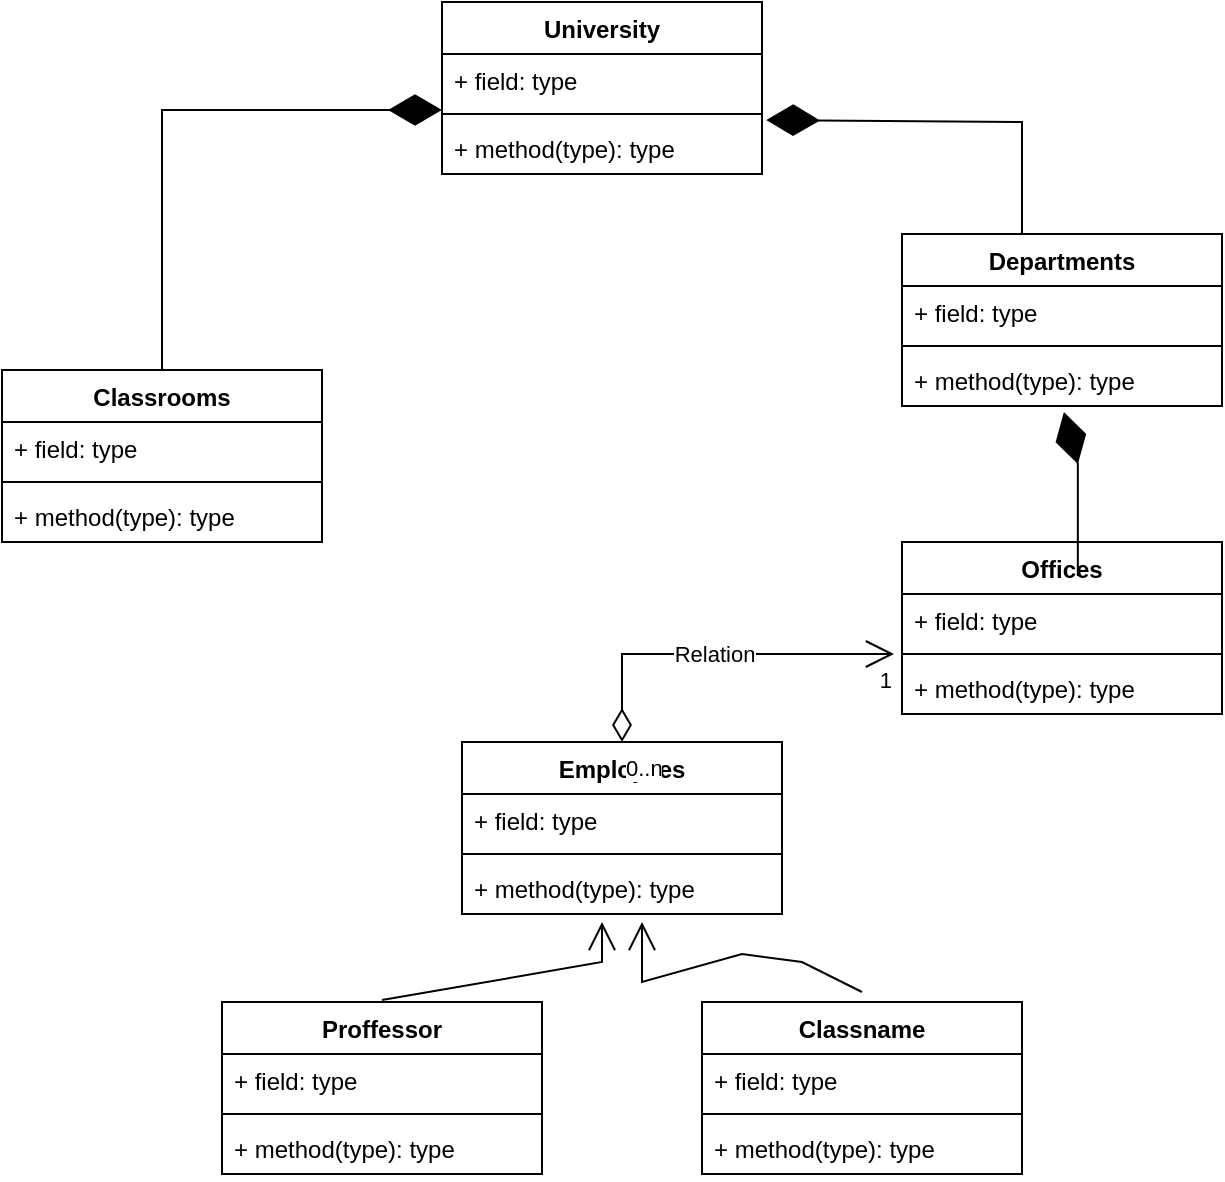<mxfile version="15.5.5" type="github"><diagram id="hpZCVJOcX9dbSCq3tJBt" name="Page-1"><mxGraphModel dx="1422" dy="762" grid="1" gridSize="10" guides="1" tooltips="1" connect="1" arrows="1" fold="1" page="1" pageScale="1" pageWidth="827" pageHeight="1169" math="0" shadow="0"><root><mxCell id="0"/><mxCell id="1" parent="0"/><mxCell id="7gOG_5ugFfxCq3z0iMVy-1" value="Classrooms" style="swimlane;fontStyle=1;align=center;verticalAlign=top;childLayout=stackLayout;horizontal=1;startSize=26;horizontalStack=0;resizeParent=1;resizeParentMax=0;resizeLast=0;collapsible=1;marginBottom=0;" parent="1" vertex="1"><mxGeometry x="90" y="204" width="160" height="86" as="geometry"><mxRectangle x="90" y="204" width="100" height="26" as="alternateBounds"/></mxGeometry></mxCell><mxCell id="7gOG_5ugFfxCq3z0iMVy-2" value="+ field: type" style="text;strokeColor=none;fillColor=none;align=left;verticalAlign=top;spacingLeft=4;spacingRight=4;overflow=hidden;rotatable=0;points=[[0,0.5],[1,0.5]];portConstraint=eastwest;" parent="7gOG_5ugFfxCq3z0iMVy-1" vertex="1"><mxGeometry y="26" width="160" height="26" as="geometry"/></mxCell><mxCell id="7gOG_5ugFfxCq3z0iMVy-3" value="" style="line;strokeWidth=1;fillColor=none;align=left;verticalAlign=middle;spacingTop=-1;spacingLeft=3;spacingRight=3;rotatable=0;labelPosition=right;points=[];portConstraint=eastwest;" parent="7gOG_5ugFfxCq3z0iMVy-1" vertex="1"><mxGeometry y="52" width="160" height="8" as="geometry"/></mxCell><mxCell id="7gOG_5ugFfxCq3z0iMVy-4" value="+ method(type): type" style="text;strokeColor=none;fillColor=none;align=left;verticalAlign=top;spacingLeft=4;spacingRight=4;overflow=hidden;rotatable=0;points=[[0,0.5],[1,0.5]];portConstraint=eastwest;" parent="7gOG_5ugFfxCq3z0iMVy-1" vertex="1"><mxGeometry y="60" width="160" height="26" as="geometry"/></mxCell><mxCell id="7gOG_5ugFfxCq3z0iMVy-5" value="University" style="swimlane;fontStyle=1;align=center;verticalAlign=top;childLayout=stackLayout;horizontal=1;startSize=26;horizontalStack=0;resizeParent=1;resizeParentMax=0;resizeLast=0;collapsible=1;marginBottom=0;" parent="1" vertex="1"><mxGeometry x="310" y="20" width="160" height="86" as="geometry"/></mxCell><mxCell id="7gOG_5ugFfxCq3z0iMVy-6" value="+ field: type" style="text;strokeColor=none;fillColor=none;align=left;verticalAlign=top;spacingLeft=4;spacingRight=4;overflow=hidden;rotatable=0;points=[[0,0.5],[1,0.5]];portConstraint=eastwest;" parent="7gOG_5ugFfxCq3z0iMVy-5" vertex="1"><mxGeometry y="26" width="160" height="26" as="geometry"/></mxCell><mxCell id="7gOG_5ugFfxCq3z0iMVy-7" value="" style="line;strokeWidth=1;fillColor=none;align=left;verticalAlign=middle;spacingTop=-1;spacingLeft=3;spacingRight=3;rotatable=0;labelPosition=right;points=[];portConstraint=eastwest;" parent="7gOG_5ugFfxCq3z0iMVy-5" vertex="1"><mxGeometry y="52" width="160" height="8" as="geometry"/></mxCell><mxCell id="7gOG_5ugFfxCq3z0iMVy-8" value="+ method(type): type" style="text;strokeColor=none;fillColor=none;align=left;verticalAlign=top;spacingLeft=4;spacingRight=4;overflow=hidden;rotatable=0;points=[[0,0.5],[1,0.5]];portConstraint=eastwest;" parent="7gOG_5ugFfxCq3z0iMVy-5" vertex="1"><mxGeometry y="60" width="160" height="26" as="geometry"/></mxCell><mxCell id="7gOG_5ugFfxCq3z0iMVy-9" value="Classname" style="swimlane;fontStyle=1;align=center;verticalAlign=top;childLayout=stackLayout;horizontal=1;startSize=26;horizontalStack=0;resizeParent=1;resizeParentMax=0;resizeLast=0;collapsible=1;marginBottom=0;" parent="1" vertex="1"><mxGeometry x="440" y="520" width="160" height="86" as="geometry"/></mxCell><mxCell id="7gOG_5ugFfxCq3z0iMVy-10" value="+ field: type" style="text;strokeColor=none;fillColor=none;align=left;verticalAlign=top;spacingLeft=4;spacingRight=4;overflow=hidden;rotatable=0;points=[[0,0.5],[1,0.5]];portConstraint=eastwest;" parent="7gOG_5ugFfxCq3z0iMVy-9" vertex="1"><mxGeometry y="26" width="160" height="26" as="geometry"/></mxCell><mxCell id="7gOG_5ugFfxCq3z0iMVy-11" value="" style="line;strokeWidth=1;fillColor=none;align=left;verticalAlign=middle;spacingTop=-1;spacingLeft=3;spacingRight=3;rotatable=0;labelPosition=right;points=[];portConstraint=eastwest;" parent="7gOG_5ugFfxCq3z0iMVy-9" vertex="1"><mxGeometry y="52" width="160" height="8" as="geometry"/></mxCell><mxCell id="7gOG_5ugFfxCq3z0iMVy-12" value="+ method(type): type" style="text;strokeColor=none;fillColor=none;align=left;verticalAlign=top;spacingLeft=4;spacingRight=4;overflow=hidden;rotatable=0;points=[[0,0.5],[1,0.5]];portConstraint=eastwest;" parent="7gOG_5ugFfxCq3z0iMVy-9" vertex="1"><mxGeometry y="60" width="160" height="26" as="geometry"/></mxCell><mxCell id="7gOG_5ugFfxCq3z0iMVy-13" value="Proffessor" style="swimlane;fontStyle=1;align=center;verticalAlign=top;childLayout=stackLayout;horizontal=1;startSize=26;horizontalStack=0;resizeParent=1;resizeParentMax=0;resizeLast=0;collapsible=1;marginBottom=0;" parent="1" vertex="1"><mxGeometry x="200" y="520" width="160" height="86" as="geometry"/></mxCell><mxCell id="7gOG_5ugFfxCq3z0iMVy-14" value="+ field: type" style="text;strokeColor=none;fillColor=none;align=left;verticalAlign=top;spacingLeft=4;spacingRight=4;overflow=hidden;rotatable=0;points=[[0,0.5],[1,0.5]];portConstraint=eastwest;" parent="7gOG_5ugFfxCq3z0iMVy-13" vertex="1"><mxGeometry y="26" width="160" height="26" as="geometry"/></mxCell><mxCell id="7gOG_5ugFfxCq3z0iMVy-15" value="" style="line;strokeWidth=1;fillColor=none;align=left;verticalAlign=middle;spacingTop=-1;spacingLeft=3;spacingRight=3;rotatable=0;labelPosition=right;points=[];portConstraint=eastwest;" parent="7gOG_5ugFfxCq3z0iMVy-13" vertex="1"><mxGeometry y="52" width="160" height="8" as="geometry"/></mxCell><mxCell id="7gOG_5ugFfxCq3z0iMVy-16" value="+ method(type): type" style="text;strokeColor=none;fillColor=none;align=left;verticalAlign=top;spacingLeft=4;spacingRight=4;overflow=hidden;rotatable=0;points=[[0,0.5],[1,0.5]];portConstraint=eastwest;" parent="7gOG_5ugFfxCq3z0iMVy-13" vertex="1"><mxGeometry y="60" width="160" height="26" as="geometry"/></mxCell><mxCell id="7gOG_5ugFfxCq3z0iMVy-17" value="Employees" style="swimlane;fontStyle=1;align=center;verticalAlign=top;childLayout=stackLayout;horizontal=1;startSize=26;horizontalStack=0;resizeParent=1;resizeParentMax=0;resizeLast=0;collapsible=1;marginBottom=0;" parent="1" vertex="1"><mxGeometry x="320" y="390" width="160" height="86" as="geometry"/></mxCell><mxCell id="7gOG_5ugFfxCq3z0iMVy-18" value="+ field: type" style="text;strokeColor=none;fillColor=none;align=left;verticalAlign=top;spacingLeft=4;spacingRight=4;overflow=hidden;rotatable=0;points=[[0,0.5],[1,0.5]];portConstraint=eastwest;" parent="7gOG_5ugFfxCq3z0iMVy-17" vertex="1"><mxGeometry y="26" width="160" height="26" as="geometry"/></mxCell><mxCell id="7gOG_5ugFfxCq3z0iMVy-19" value="" style="line;strokeWidth=1;fillColor=none;align=left;verticalAlign=middle;spacingTop=-1;spacingLeft=3;spacingRight=3;rotatable=0;labelPosition=right;points=[];portConstraint=eastwest;" parent="7gOG_5ugFfxCq3z0iMVy-17" vertex="1"><mxGeometry y="52" width="160" height="8" as="geometry"/></mxCell><mxCell id="7gOG_5ugFfxCq3z0iMVy-20" value="+ method(type): type" style="text;strokeColor=none;fillColor=none;align=left;verticalAlign=top;spacingLeft=4;spacingRight=4;overflow=hidden;rotatable=0;points=[[0,0.5],[1,0.5]];portConstraint=eastwest;" parent="7gOG_5ugFfxCq3z0iMVy-17" vertex="1"><mxGeometry y="60" width="160" height="26" as="geometry"/></mxCell><mxCell id="7gOG_5ugFfxCq3z0iMVy-21" value="Offices" style="swimlane;fontStyle=1;align=center;verticalAlign=top;childLayout=stackLayout;horizontal=1;startSize=26;horizontalStack=0;resizeParent=1;resizeParentMax=0;resizeLast=0;collapsible=1;marginBottom=0;" parent="1" vertex="1"><mxGeometry x="540" y="290" width="160" height="86" as="geometry"/></mxCell><mxCell id="7gOG_5ugFfxCq3z0iMVy-22" value="+ field: type" style="text;strokeColor=none;fillColor=none;align=left;verticalAlign=top;spacingLeft=4;spacingRight=4;overflow=hidden;rotatable=0;points=[[0,0.5],[1,0.5]];portConstraint=eastwest;" parent="7gOG_5ugFfxCq3z0iMVy-21" vertex="1"><mxGeometry y="26" width="160" height="26" as="geometry"/></mxCell><mxCell id="7gOG_5ugFfxCq3z0iMVy-23" value="" style="line;strokeWidth=1;fillColor=none;align=left;verticalAlign=middle;spacingTop=-1;spacingLeft=3;spacingRight=3;rotatable=0;labelPosition=right;points=[];portConstraint=eastwest;" parent="7gOG_5ugFfxCq3z0iMVy-21" vertex="1"><mxGeometry y="52" width="160" height="8" as="geometry"/></mxCell><mxCell id="7gOG_5ugFfxCq3z0iMVy-24" value="+ method(type): type" style="text;strokeColor=none;fillColor=none;align=left;verticalAlign=top;spacingLeft=4;spacingRight=4;overflow=hidden;rotatable=0;points=[[0,0.5],[1,0.5]];portConstraint=eastwest;" parent="7gOG_5ugFfxCq3z0iMVy-21" vertex="1"><mxGeometry y="60" width="160" height="26" as="geometry"/></mxCell><mxCell id="7gOG_5ugFfxCq3z0iMVy-25" value="Departments" style="swimlane;fontStyle=1;align=center;verticalAlign=top;childLayout=stackLayout;horizontal=1;startSize=26;horizontalStack=0;resizeParent=1;resizeParentMax=0;resizeLast=0;collapsible=1;marginBottom=0;" parent="1" vertex="1"><mxGeometry x="540" y="136" width="160" height="86" as="geometry"/></mxCell><mxCell id="7gOG_5ugFfxCq3z0iMVy-26" value="+ field: type" style="text;strokeColor=none;fillColor=none;align=left;verticalAlign=top;spacingLeft=4;spacingRight=4;overflow=hidden;rotatable=0;points=[[0,0.5],[1,0.5]];portConstraint=eastwest;" parent="7gOG_5ugFfxCq3z0iMVy-25" vertex="1"><mxGeometry y="26" width="160" height="26" as="geometry"/></mxCell><mxCell id="7gOG_5ugFfxCq3z0iMVy-27" value="" style="line;strokeWidth=1;fillColor=none;align=left;verticalAlign=middle;spacingTop=-1;spacingLeft=3;spacingRight=3;rotatable=0;labelPosition=right;points=[];portConstraint=eastwest;" parent="7gOG_5ugFfxCq3z0iMVy-25" vertex="1"><mxGeometry y="52" width="160" height="8" as="geometry"/></mxCell><mxCell id="7gOG_5ugFfxCq3z0iMVy-28" value="+ method(type): type" style="text;strokeColor=none;fillColor=none;align=left;verticalAlign=top;spacingLeft=4;spacingRight=4;overflow=hidden;rotatable=0;points=[[0,0.5],[1,0.5]];portConstraint=eastwest;" parent="7gOG_5ugFfxCq3z0iMVy-25" vertex="1"><mxGeometry y="60" width="160" height="26" as="geometry"/></mxCell><mxCell id="7gOG_5ugFfxCq3z0iMVy-29" value="" style="endArrow=diamondThin;endFill=1;endSize=24;html=1;rounded=0;" parent="1" edge="1"><mxGeometry width="160" relative="1" as="geometry"><mxPoint x="170" y="204" as="sourcePoint"/><mxPoint x="310" y="74" as="targetPoint"/><Array as="points"><mxPoint x="170" y="74"/></Array></mxGeometry></mxCell><mxCell id="7gOG_5ugFfxCq3z0iMVy-30" value="" style="endArrow=diamondThin;endFill=1;endSize=24;html=1;rounded=0;entryX=1.013;entryY=-0.038;entryDx=0;entryDy=0;entryPerimeter=0;" parent="1" target="7gOG_5ugFfxCq3z0iMVy-8" edge="1"><mxGeometry width="160" relative="1" as="geometry"><mxPoint x="600" y="136" as="sourcePoint"/><mxPoint x="490" y="42" as="targetPoint"/><Array as="points"><mxPoint x="600" y="80"/></Array></mxGeometry></mxCell><mxCell id="7gOG_5ugFfxCq3z0iMVy-31" value="Relation" style="endArrow=open;html=1;endSize=12;startArrow=diamondThin;startSize=14;startFill=0;edgeStyle=orthogonalEdgeStyle;rounded=0;exitX=0.5;exitY=0;exitDx=0;exitDy=0;entryX=-0.025;entryY=-0.154;entryDx=0;entryDy=0;entryPerimeter=0;" parent="1" source="7gOG_5ugFfxCq3z0iMVy-17" target="7gOG_5ugFfxCq3z0iMVy-24" edge="1"><mxGeometry relative="1" as="geometry"><mxPoint x="330" y="290" as="sourcePoint"/><mxPoint x="490" y="290" as="targetPoint"/></mxGeometry></mxCell><mxCell id="7gOG_5ugFfxCq3z0iMVy-32" value="0..n" style="edgeLabel;resizable=0;html=1;align=left;verticalAlign=top;" parent="7gOG_5ugFfxCq3z0iMVy-31" connectable="0" vertex="1"><mxGeometry x="-1" relative="1" as="geometry"/></mxCell><mxCell id="7gOG_5ugFfxCq3z0iMVy-33" value="1" style="edgeLabel;resizable=0;html=1;align=right;verticalAlign=top;" parent="7gOG_5ugFfxCq3z0iMVy-31" connectable="0" vertex="1"><mxGeometry x="1" relative="1" as="geometry"/></mxCell><mxCell id="7gOG_5ugFfxCq3z0iMVy-34" value="" style="endArrow=open;endFill=1;endSize=12;html=1;rounded=0;" parent="1" edge="1"><mxGeometry width="160" relative="1" as="geometry"><mxPoint x="280" y="519" as="sourcePoint"/><mxPoint x="390" y="480" as="targetPoint"/><Array as="points"><mxPoint x="390" y="500"/></Array></mxGeometry></mxCell><mxCell id="7gOG_5ugFfxCq3z0iMVy-35" value="" style="endArrow=open;endFill=1;endSize=12;html=1;rounded=0;" parent="1" edge="1"><mxGeometry width="160" relative="1" as="geometry"><mxPoint x="520" y="515" as="sourcePoint"/><mxPoint x="410" y="480" as="targetPoint"/><Array as="points"><mxPoint x="490" y="500"/><mxPoint x="460" y="496"/><mxPoint x="410" y="510"/></Array></mxGeometry></mxCell><mxCell id="7gOG_5ugFfxCq3z0iMVy-36" value="" style="endArrow=diamondThin;endFill=1;endSize=24;html=1;rounded=0;entryX=0.506;entryY=1.115;entryDx=0;entryDy=0;entryPerimeter=0;" parent="1" target="7gOG_5ugFfxCq3z0iMVy-28" edge="1"><mxGeometry width="160" relative="1" as="geometry"><mxPoint x="627.92" y="306.99" as="sourcePoint"/><mxPoint x="500.0" y="250.002" as="targetPoint"/><Array as="points"><mxPoint x="627.92" y="250.99"/></Array></mxGeometry></mxCell></root></mxGraphModel></diagram></mxfile>
